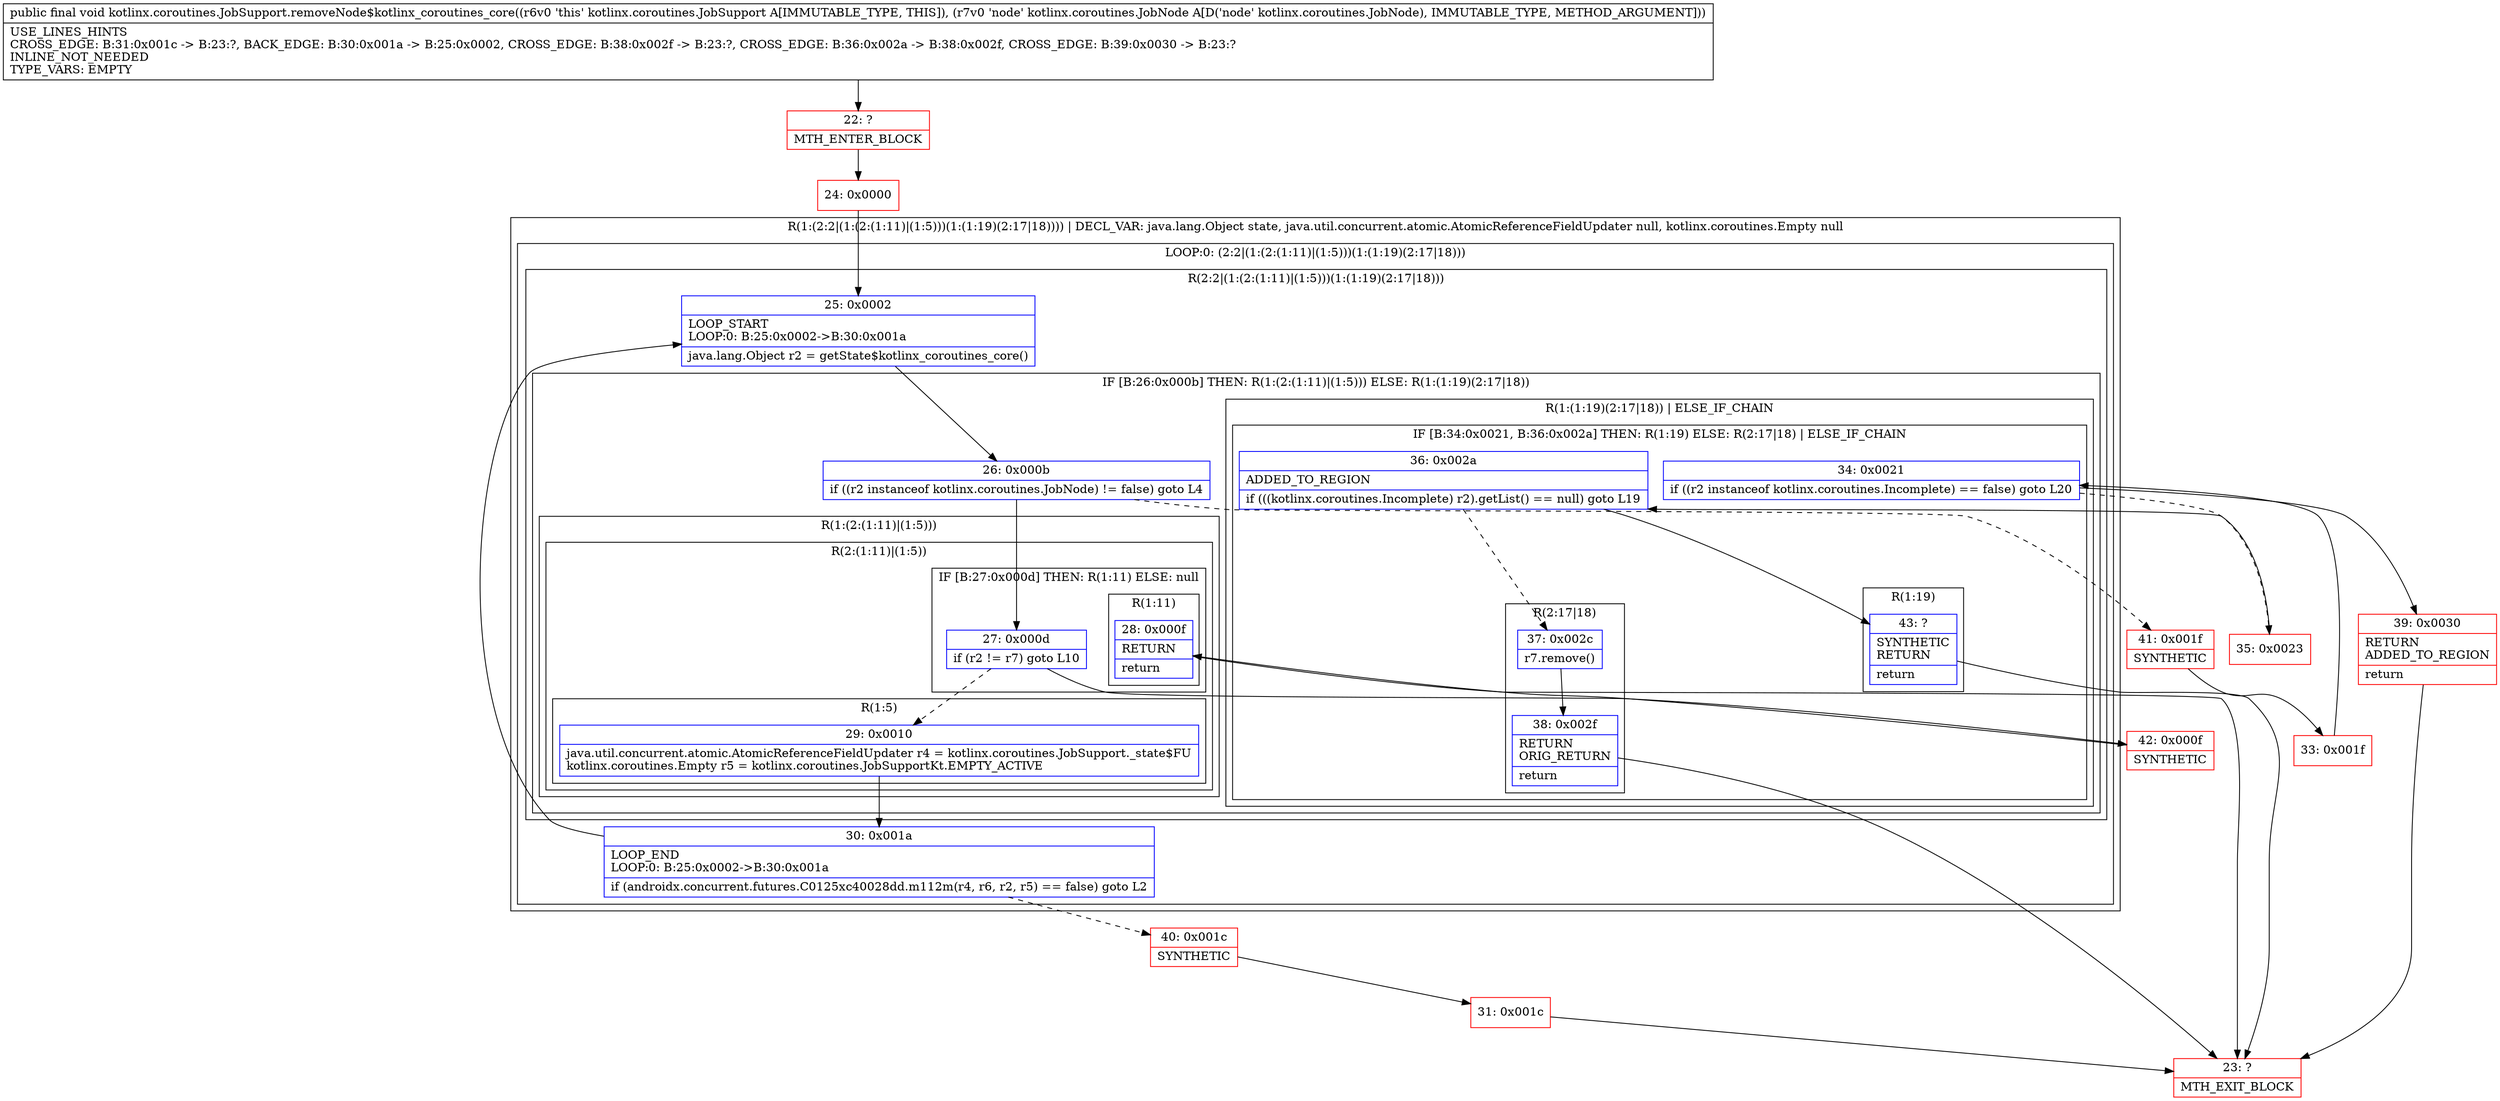 digraph "CFG forkotlinx.coroutines.JobSupport.removeNode$kotlinx_coroutines_core(Lkotlinx\/coroutines\/JobNode;)V" {
subgraph cluster_Region_483914553 {
label = "R(1:(2:2|(1:(2:(1:11)|(1:5)))(1:(1:19)(2:17|18)))) | DECL_VAR: java.lang.Object state, java.util.concurrent.atomic.AtomicReferenceFieldUpdater null, kotlinx.coroutines.Empty null\l";
node [shape=record,color=blue];
subgraph cluster_LoopRegion_713239110 {
label = "LOOP:0: (2:2|(1:(2:(1:11)|(1:5)))(1:(1:19)(2:17|18)))";
node [shape=record,color=blue];
Node_30 [shape=record,label="{30\:\ 0x001a|LOOP_END\lLOOP:0: B:25:0x0002\-\>B:30:0x001a\l|if (androidx.concurrent.futures.C0125xc40028dd.m112m(r4, r6, r2, r5) == false) goto L2\l}"];
subgraph cluster_Region_452111070 {
label = "R(2:2|(1:(2:(1:11)|(1:5)))(1:(1:19)(2:17|18)))";
node [shape=record,color=blue];
Node_25 [shape=record,label="{25\:\ 0x0002|LOOP_START\lLOOP:0: B:25:0x0002\-\>B:30:0x001a\l|java.lang.Object r2 = getState$kotlinx_coroutines_core()\l}"];
subgraph cluster_IfRegion_620602826 {
label = "IF [B:26:0x000b] THEN: R(1:(2:(1:11)|(1:5))) ELSE: R(1:(1:19)(2:17|18))";
node [shape=record,color=blue];
Node_26 [shape=record,label="{26\:\ 0x000b|if ((r2 instanceof kotlinx.coroutines.JobNode) != false) goto L4\l}"];
subgraph cluster_Region_1693631821 {
label = "R(1:(2:(1:11)|(1:5)))";
node [shape=record,color=blue];
subgraph cluster_Region_1410697878 {
label = "R(2:(1:11)|(1:5))";
node [shape=record,color=blue];
subgraph cluster_IfRegion_1531698241 {
label = "IF [B:27:0x000d] THEN: R(1:11) ELSE: null";
node [shape=record,color=blue];
Node_27 [shape=record,label="{27\:\ 0x000d|if (r2 != r7) goto L10\l}"];
subgraph cluster_Region_484043726 {
label = "R(1:11)";
node [shape=record,color=blue];
Node_28 [shape=record,label="{28\:\ 0x000f|RETURN\l|return\l}"];
}
}
subgraph cluster_Region_1736636540 {
label = "R(1:5)";
node [shape=record,color=blue];
Node_29 [shape=record,label="{29\:\ 0x0010|java.util.concurrent.atomic.AtomicReferenceFieldUpdater r4 = kotlinx.coroutines.JobSupport._state$FU\lkotlinx.coroutines.Empty r5 = kotlinx.coroutines.JobSupportKt.EMPTY_ACTIVE\l}"];
}
}
}
subgraph cluster_Region_1068801367 {
label = "R(1:(1:19)(2:17|18)) | ELSE_IF_CHAIN\l";
node [shape=record,color=blue];
subgraph cluster_IfRegion_1415592364 {
label = "IF [B:34:0x0021, B:36:0x002a] THEN: R(1:19) ELSE: R(2:17|18) | ELSE_IF_CHAIN\l";
node [shape=record,color=blue];
Node_34 [shape=record,label="{34\:\ 0x0021|if ((r2 instanceof kotlinx.coroutines.Incomplete) == false) goto L20\l}"];
Node_36 [shape=record,label="{36\:\ 0x002a|ADDED_TO_REGION\l|if (((kotlinx.coroutines.Incomplete) r2).getList() == null) goto L19\l}"];
subgraph cluster_Region_1302261569 {
label = "R(1:19)";
node [shape=record,color=blue];
Node_43 [shape=record,label="{43\:\ ?|SYNTHETIC\lRETURN\l|return\l}"];
}
subgraph cluster_Region_891784542 {
label = "R(2:17|18)";
node [shape=record,color=blue];
Node_37 [shape=record,label="{37\:\ 0x002c|r7.remove()\l}"];
Node_38 [shape=record,label="{38\:\ 0x002f|RETURN\lORIG_RETURN\l|return\l}"];
}
}
}
}
}
}
}
Node_22 [shape=record,color=red,label="{22\:\ ?|MTH_ENTER_BLOCK\l}"];
Node_24 [shape=record,color=red,label="{24\:\ 0x0000}"];
Node_40 [shape=record,color=red,label="{40\:\ 0x001c|SYNTHETIC\l}"];
Node_31 [shape=record,color=red,label="{31\:\ 0x001c}"];
Node_23 [shape=record,color=red,label="{23\:\ ?|MTH_EXIT_BLOCK\l}"];
Node_42 [shape=record,color=red,label="{42\:\ 0x000f|SYNTHETIC\l}"];
Node_41 [shape=record,color=red,label="{41\:\ 0x001f|SYNTHETIC\l}"];
Node_33 [shape=record,color=red,label="{33\:\ 0x001f}"];
Node_35 [shape=record,color=red,label="{35\:\ 0x0023}"];
Node_39 [shape=record,color=red,label="{39\:\ 0x0030|RETURN\lADDED_TO_REGION\l|return\l}"];
MethodNode[shape=record,label="{public final void kotlinx.coroutines.JobSupport.removeNode$kotlinx_coroutines_core((r6v0 'this' kotlinx.coroutines.JobSupport A[IMMUTABLE_TYPE, THIS]), (r7v0 'node' kotlinx.coroutines.JobNode A[D('node' kotlinx.coroutines.JobNode), IMMUTABLE_TYPE, METHOD_ARGUMENT]))  | USE_LINES_HINTS\lCROSS_EDGE: B:31:0x001c \-\> B:23:?, BACK_EDGE: B:30:0x001a \-\> B:25:0x0002, CROSS_EDGE: B:38:0x002f \-\> B:23:?, CROSS_EDGE: B:36:0x002a \-\> B:38:0x002f, CROSS_EDGE: B:39:0x0030 \-\> B:23:?\lINLINE_NOT_NEEDED\lTYPE_VARS: EMPTY\l}"];
MethodNode -> Node_22;Node_30 -> Node_25;
Node_30 -> Node_40[style=dashed];
Node_25 -> Node_26;
Node_26 -> Node_27;
Node_26 -> Node_41[style=dashed];
Node_27 -> Node_29[style=dashed];
Node_27 -> Node_42;
Node_28 -> Node_23;
Node_29 -> Node_30;
Node_34 -> Node_35[style=dashed];
Node_34 -> Node_39;
Node_36 -> Node_37[style=dashed];
Node_36 -> Node_43;
Node_43 -> Node_23;
Node_37 -> Node_38;
Node_38 -> Node_23;
Node_22 -> Node_24;
Node_24 -> Node_25;
Node_40 -> Node_31;
Node_31 -> Node_23;
Node_42 -> Node_28;
Node_41 -> Node_33;
Node_33 -> Node_34;
Node_35 -> Node_36;
Node_39 -> Node_23;
}

